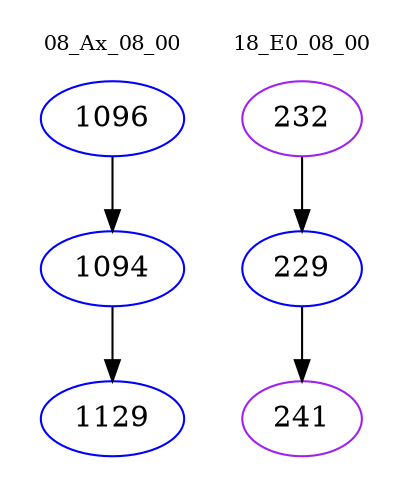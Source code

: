 digraph{
subgraph cluster_0 {
color = white
label = "08_Ax_08_00";
fontsize=10;
T0_1096 [label="1096", color="blue"]
T0_1096 -> T0_1094 [color="black"]
T0_1094 [label="1094", color="blue"]
T0_1094 -> T0_1129 [color="black"]
T0_1129 [label="1129", color="blue"]
}
subgraph cluster_1 {
color = white
label = "18_E0_08_00";
fontsize=10;
T1_232 [label="232", color="purple"]
T1_232 -> T1_229 [color="black"]
T1_229 [label="229", color="blue"]
T1_229 -> T1_241 [color="black"]
T1_241 [label="241", color="purple"]
}
}
